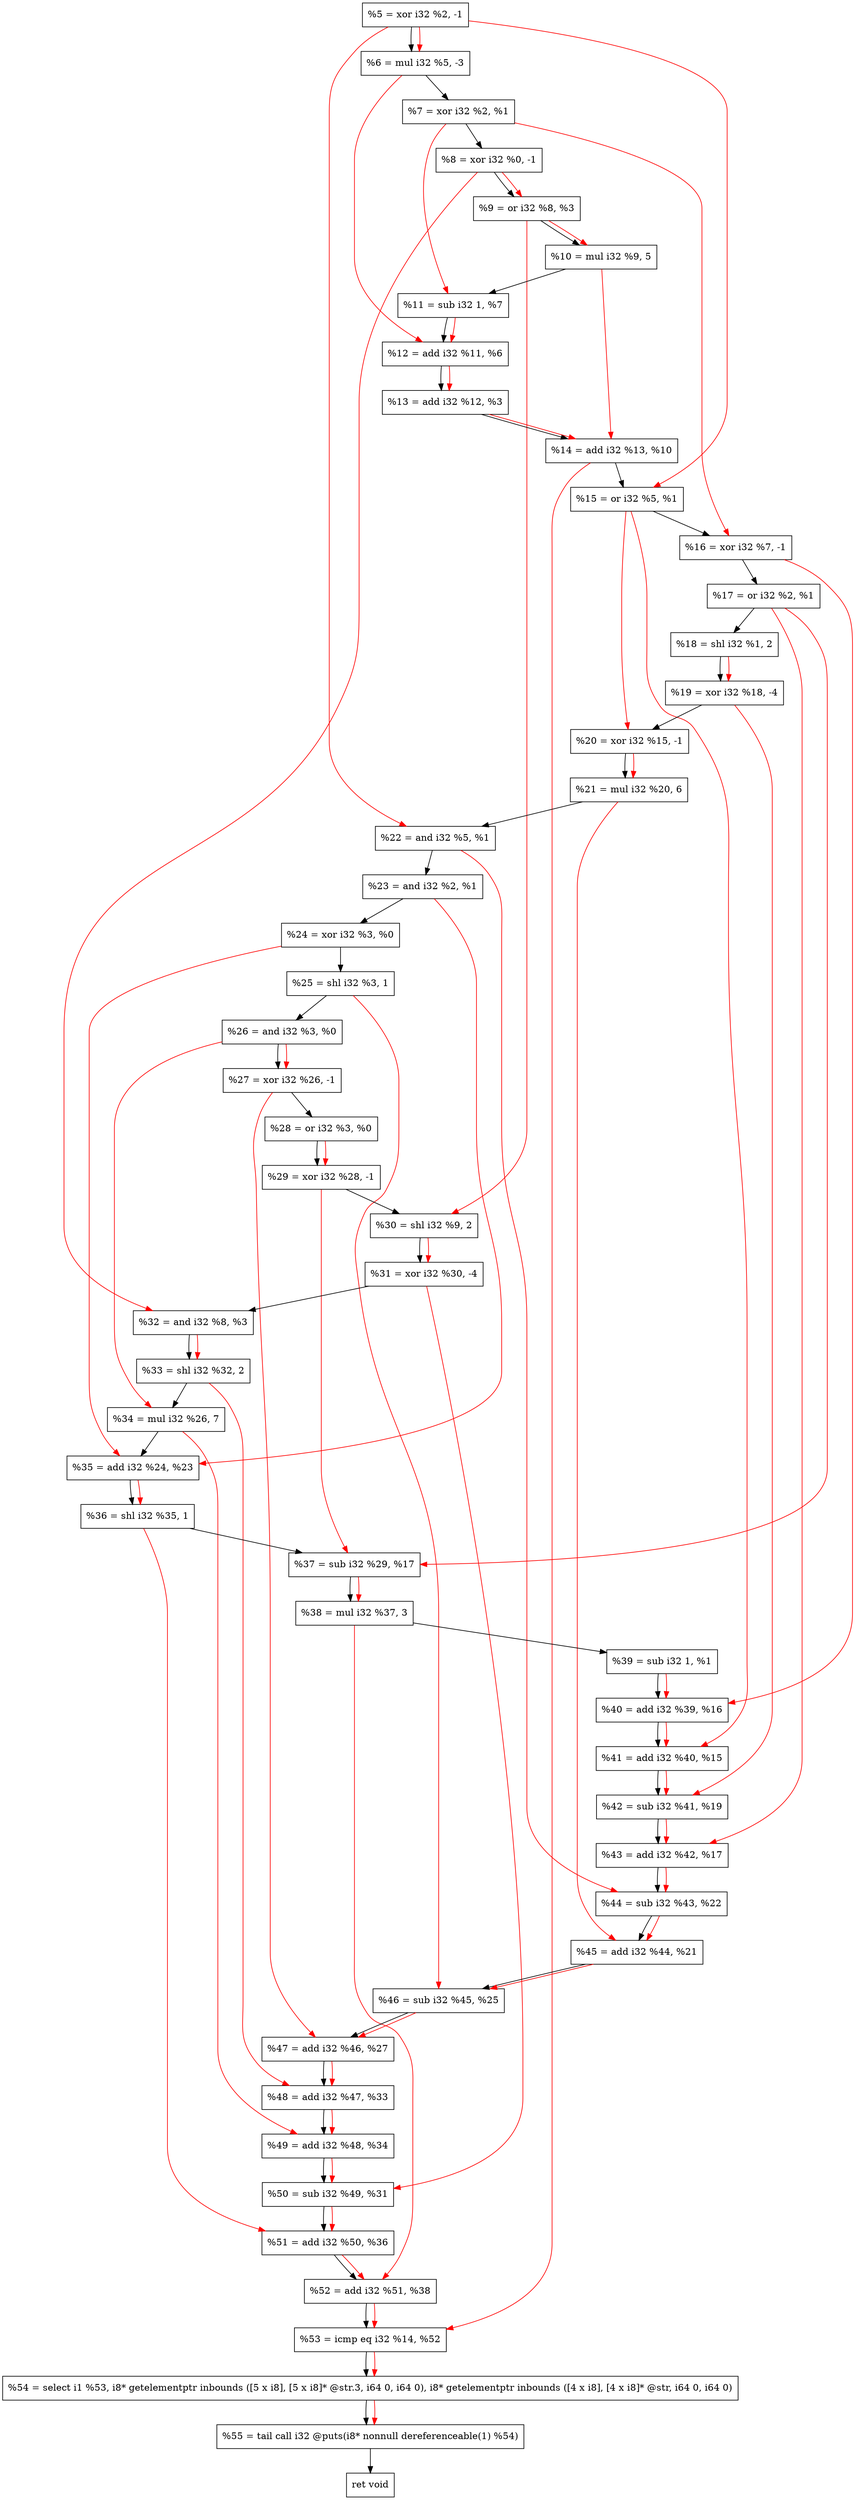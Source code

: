 digraph "DFG for'crackme' function" {
	Node0xf35d70[shape=record, label="  %5 = xor i32 %2, -1"];
	Node0xf35e10[shape=record, label="  %6 = mul i32 %5, -3"];
	Node0xf35e80[shape=record, label="  %7 = xor i32 %2, %1"];
	Node0xf35ef0[shape=record, label="  %8 = xor i32 %0, -1"];
	Node0xf35f60[shape=record, label="  %9 = or i32 %8, %3"];
	Node0xf36000[shape=record, label="  %10 = mul i32 %9, 5"];
	Node0xf360a0[shape=record, label="  %11 = sub i32 1, %7"];
	Node0xf36110[shape=record, label="  %12 = add i32 %11, %6"];
	Node0xf36180[shape=record, label="  %13 = add i32 %12, %3"];
	Node0xf361f0[shape=record, label="  %14 = add i32 %13, %10"];
	Node0xf36260[shape=record, label="  %15 = or i32 %5, %1"];
	Node0xf362d0[shape=record, label="  %16 = xor i32 %7, -1"];
	Node0xf36340[shape=record, label="  %17 = or i32 %2, %1"];
	Node0xf363e0[shape=record, label="  %18 = shl i32 %1, 2"];
	Node0xf36480[shape=record, label="  %19 = xor i32 %18, -4"];
	Node0xf364f0[shape=record, label="  %20 = xor i32 %15, -1"];
	Node0xf36590[shape=record, label="  %21 = mul i32 %20, 6"];
	Node0xf36600[shape=record, label="  %22 = and i32 %5, %1"];
	Node0xf36670[shape=record, label="  %23 = and i32 %2, %1"];
	Node0xf366e0[shape=record, label="  %24 = xor i32 %3, %0"];
	Node0xf36750[shape=record, label="  %25 = shl i32 %3, 1"];
	Node0xf367c0[shape=record, label="  %26 = and i32 %3, %0"];
	Node0xf36830[shape=record, label="  %27 = xor i32 %26, -1"];
	Node0xf368a0[shape=record, label="  %28 = or i32 %3, %0"];
	Node0xf36910[shape=record, label="  %29 = xor i32 %28, -1"];
	Node0xf36980[shape=record, label="  %30 = shl i32 %9, 2"];
	Node0xf369f0[shape=record, label="  %31 = xor i32 %30, -4"];
	Node0xf36a60[shape=record, label="  %32 = and i32 %8, %3"];
	Node0xf36ce0[shape=record, label="  %33 = shl i32 %32, 2"];
	Node0xf36d80[shape=record, label="  %34 = mul i32 %26, 7"];
	Node0xf36df0[shape=record, label="  %35 = add i32 %24, %23"];
	Node0xf36e60[shape=record, label="  %36 = shl i32 %35, 1"];
	Node0xf36ed0[shape=record, label="  %37 = sub i32 %29, %17"];
	Node0xf36f70[shape=record, label="  %38 = mul i32 %37, 3"];
	Node0xf36fe0[shape=record, label="  %39 = sub i32 1, %1"];
	Node0xf37050[shape=record, label="  %40 = add i32 %39, %16"];
	Node0xf370c0[shape=record, label="  %41 = add i32 %40, %15"];
	Node0xf37130[shape=record, label="  %42 = sub i32 %41, %19"];
	Node0xf371a0[shape=record, label="  %43 = add i32 %42, %17"];
	Node0xf37210[shape=record, label="  %44 = sub i32 %43, %22"];
	Node0xf37280[shape=record, label="  %45 = add i32 %44, %21"];
	Node0xf372f0[shape=record, label="  %46 = sub i32 %45, %25"];
	Node0xf37360[shape=record, label="  %47 = add i32 %46, %27"];
	Node0xf373d0[shape=record, label="  %48 = add i32 %47, %33"];
	Node0xf37440[shape=record, label="  %49 = add i32 %48, %34"];
	Node0xf374b0[shape=record, label="  %50 = sub i32 %49, %31"];
	Node0xf37520[shape=record, label="  %51 = add i32 %50, %36"];
	Node0xf37590[shape=record, label="  %52 = add i32 %51, %38"];
	Node0xf37600[shape=record, label="  %53 = icmp eq i32 %14, %52"];
	Node0xed6268[shape=record, label="  %54 = select i1 %53, i8* getelementptr inbounds ([5 x i8], [5 x i8]* @str.3, i64 0, i64 0), i8* getelementptr inbounds ([4 x i8], [4 x i8]* @str, i64 0, i64 0)"];
	Node0xf37aa0[shape=record, label="  %55 = tail call i32 @puts(i8* nonnull dereferenceable(1) %54)"];
	Node0xf37af0[shape=record, label="  ret void"];
	Node0xf35d70 -> Node0xf35e10;
	Node0xf35e10 -> Node0xf35e80;
	Node0xf35e80 -> Node0xf35ef0;
	Node0xf35ef0 -> Node0xf35f60;
	Node0xf35f60 -> Node0xf36000;
	Node0xf36000 -> Node0xf360a0;
	Node0xf360a0 -> Node0xf36110;
	Node0xf36110 -> Node0xf36180;
	Node0xf36180 -> Node0xf361f0;
	Node0xf361f0 -> Node0xf36260;
	Node0xf36260 -> Node0xf362d0;
	Node0xf362d0 -> Node0xf36340;
	Node0xf36340 -> Node0xf363e0;
	Node0xf363e0 -> Node0xf36480;
	Node0xf36480 -> Node0xf364f0;
	Node0xf364f0 -> Node0xf36590;
	Node0xf36590 -> Node0xf36600;
	Node0xf36600 -> Node0xf36670;
	Node0xf36670 -> Node0xf366e0;
	Node0xf366e0 -> Node0xf36750;
	Node0xf36750 -> Node0xf367c0;
	Node0xf367c0 -> Node0xf36830;
	Node0xf36830 -> Node0xf368a0;
	Node0xf368a0 -> Node0xf36910;
	Node0xf36910 -> Node0xf36980;
	Node0xf36980 -> Node0xf369f0;
	Node0xf369f0 -> Node0xf36a60;
	Node0xf36a60 -> Node0xf36ce0;
	Node0xf36ce0 -> Node0xf36d80;
	Node0xf36d80 -> Node0xf36df0;
	Node0xf36df0 -> Node0xf36e60;
	Node0xf36e60 -> Node0xf36ed0;
	Node0xf36ed0 -> Node0xf36f70;
	Node0xf36f70 -> Node0xf36fe0;
	Node0xf36fe0 -> Node0xf37050;
	Node0xf37050 -> Node0xf370c0;
	Node0xf370c0 -> Node0xf37130;
	Node0xf37130 -> Node0xf371a0;
	Node0xf371a0 -> Node0xf37210;
	Node0xf37210 -> Node0xf37280;
	Node0xf37280 -> Node0xf372f0;
	Node0xf372f0 -> Node0xf37360;
	Node0xf37360 -> Node0xf373d0;
	Node0xf373d0 -> Node0xf37440;
	Node0xf37440 -> Node0xf374b0;
	Node0xf374b0 -> Node0xf37520;
	Node0xf37520 -> Node0xf37590;
	Node0xf37590 -> Node0xf37600;
	Node0xf37600 -> Node0xed6268;
	Node0xed6268 -> Node0xf37aa0;
	Node0xf37aa0 -> Node0xf37af0;
edge [color=red]
	Node0xf35d70 -> Node0xf35e10;
	Node0xf35ef0 -> Node0xf35f60;
	Node0xf35f60 -> Node0xf36000;
	Node0xf35e80 -> Node0xf360a0;
	Node0xf360a0 -> Node0xf36110;
	Node0xf35e10 -> Node0xf36110;
	Node0xf36110 -> Node0xf36180;
	Node0xf36180 -> Node0xf361f0;
	Node0xf36000 -> Node0xf361f0;
	Node0xf35d70 -> Node0xf36260;
	Node0xf35e80 -> Node0xf362d0;
	Node0xf363e0 -> Node0xf36480;
	Node0xf36260 -> Node0xf364f0;
	Node0xf364f0 -> Node0xf36590;
	Node0xf35d70 -> Node0xf36600;
	Node0xf367c0 -> Node0xf36830;
	Node0xf368a0 -> Node0xf36910;
	Node0xf35f60 -> Node0xf36980;
	Node0xf36980 -> Node0xf369f0;
	Node0xf35ef0 -> Node0xf36a60;
	Node0xf36a60 -> Node0xf36ce0;
	Node0xf367c0 -> Node0xf36d80;
	Node0xf366e0 -> Node0xf36df0;
	Node0xf36670 -> Node0xf36df0;
	Node0xf36df0 -> Node0xf36e60;
	Node0xf36910 -> Node0xf36ed0;
	Node0xf36340 -> Node0xf36ed0;
	Node0xf36ed0 -> Node0xf36f70;
	Node0xf36fe0 -> Node0xf37050;
	Node0xf362d0 -> Node0xf37050;
	Node0xf37050 -> Node0xf370c0;
	Node0xf36260 -> Node0xf370c0;
	Node0xf370c0 -> Node0xf37130;
	Node0xf36480 -> Node0xf37130;
	Node0xf37130 -> Node0xf371a0;
	Node0xf36340 -> Node0xf371a0;
	Node0xf371a0 -> Node0xf37210;
	Node0xf36600 -> Node0xf37210;
	Node0xf37210 -> Node0xf37280;
	Node0xf36590 -> Node0xf37280;
	Node0xf37280 -> Node0xf372f0;
	Node0xf36750 -> Node0xf372f0;
	Node0xf372f0 -> Node0xf37360;
	Node0xf36830 -> Node0xf37360;
	Node0xf37360 -> Node0xf373d0;
	Node0xf36ce0 -> Node0xf373d0;
	Node0xf373d0 -> Node0xf37440;
	Node0xf36d80 -> Node0xf37440;
	Node0xf37440 -> Node0xf374b0;
	Node0xf369f0 -> Node0xf374b0;
	Node0xf374b0 -> Node0xf37520;
	Node0xf36e60 -> Node0xf37520;
	Node0xf37520 -> Node0xf37590;
	Node0xf36f70 -> Node0xf37590;
	Node0xf361f0 -> Node0xf37600;
	Node0xf37590 -> Node0xf37600;
	Node0xf37600 -> Node0xed6268;
	Node0xed6268 -> Node0xf37aa0;
}
